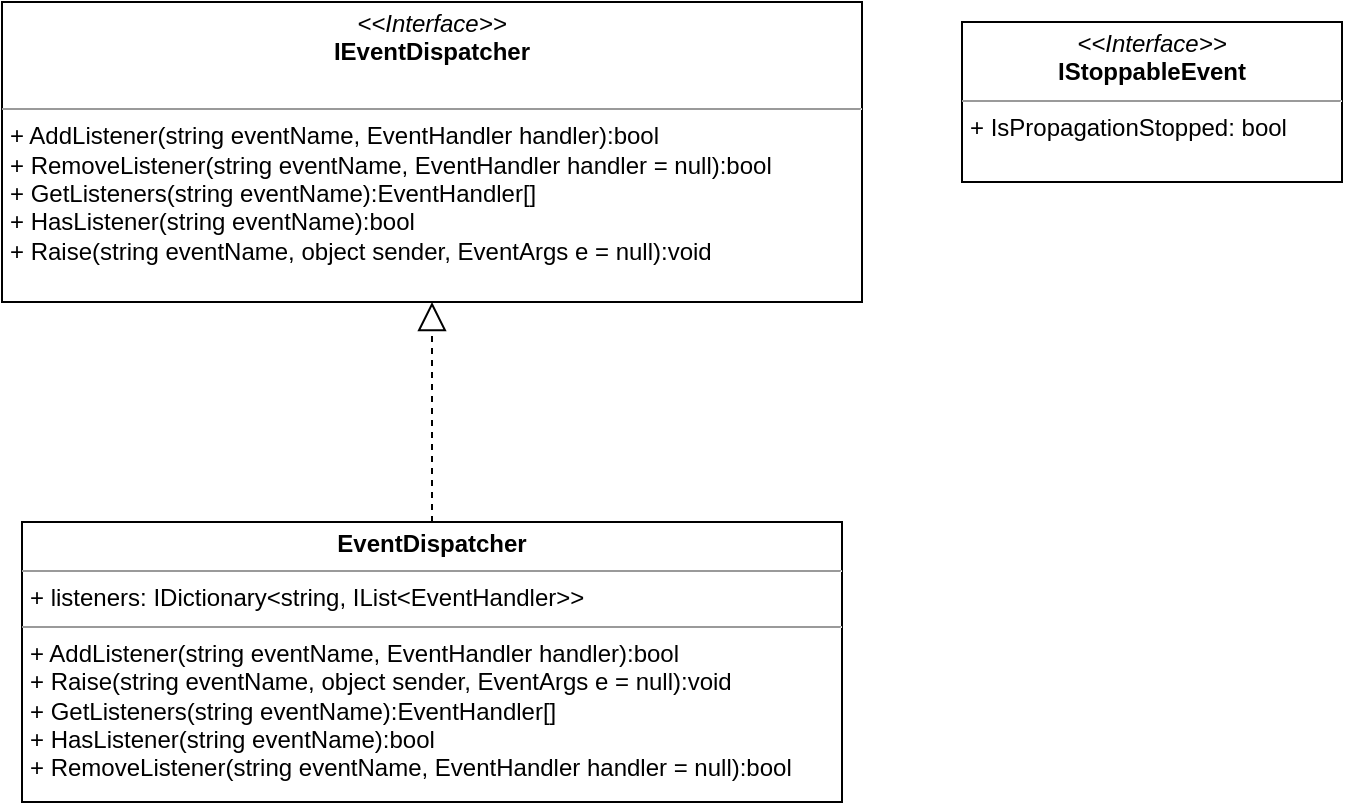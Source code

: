 <mxfile version="16.1.2" type="device"><diagram id="H92D6Wx6o8O4EQDOmnI8" name="事件系统架构图"><mxGraphModel dx="981" dy="612" grid="1" gridSize="10" guides="1" tooltips="1" connect="1" arrows="1" fold="1" page="1" pageScale="1" pageWidth="827" pageHeight="1169" math="0" shadow="0"><root><mxCell id="0"/><mxCell id="1" parent="0"/><mxCell id="4hee7QLofzGDbCXvuIRE-1" value="&lt;p style=&quot;margin: 0px ; margin-top: 4px ; text-align: center&quot;&gt;&lt;i&gt;&amp;lt;&amp;lt;Interface&amp;gt;&amp;gt;&lt;/i&gt;&lt;br&gt;&lt;b&gt;IEventDispatcher&lt;/b&gt;&lt;br&gt;&lt;/p&gt;&lt;p style=&quot;margin: 0px ; margin-left: 4px&quot;&gt;&lt;br&gt;&lt;/p&gt;&lt;hr size=&quot;1&quot;&gt;&lt;p style=&quot;margin: 0px ; margin-left: 4px&quot;&gt;+ AddListener(string eventName, EventHandler handler):bool&lt;br&gt;+&amp;nbsp;RemoveListener(string eventName, EventHandler handler = null):bool&lt;/p&gt;&lt;p style=&quot;margin: 0px ; margin-left: 4px&quot;&gt;+&amp;nbsp;GetListeners(string eventName):EventHandler[]&lt;/p&gt;&lt;p style=&quot;margin: 0px ; margin-left: 4px&quot;&gt;+&amp;nbsp;HasListener(string eventName):bool&lt;/p&gt;&lt;p style=&quot;margin: 0px ; margin-left: 4px&quot;&gt;+&amp;nbsp;Raise(string eventName, object sender, EventArgs e = null):void&lt;/p&gt;" style="verticalAlign=top;align=left;overflow=fill;fontSize=12;fontFamily=Helvetica;html=1;" vertex="1" parent="1"><mxGeometry x="140" y="210" width="430" height="150" as="geometry"/></mxCell><mxCell id="4hee7QLofzGDbCXvuIRE-2" value="&lt;p style=&quot;margin: 0px ; margin-top: 4px ; text-align: center&quot;&gt;&lt;b&gt;EventDispatcher&lt;/b&gt;&lt;br&gt;&lt;/p&gt;&lt;hr size=&quot;1&quot;&gt;&lt;p style=&quot;margin: 0px ; margin-left: 4px&quot;&gt;+ listeners: IDictionary&amp;lt;string, IList&amp;lt;EventHandler&amp;gt;&amp;gt;&lt;/p&gt;&lt;hr size=&quot;1&quot;&gt;&lt;p style=&quot;margin: 0px ; margin-left: 4px&quot;&gt;+ AddListener(string eventName, EventHandler handler):bool&lt;/p&gt;&lt;p style=&quot;margin: 0px ; margin-left: 4px&quot;&gt;+&amp;nbsp;Raise(string eventName, object sender, EventArgs e = null):void&lt;/p&gt;&lt;p style=&quot;margin: 0px ; margin-left: 4px&quot;&gt;+&amp;nbsp;GetListeners(string eventName):EventHandler[]&lt;/p&gt;&lt;p style=&quot;margin: 0px ; margin-left: 4px&quot;&gt;+&amp;nbsp;HasListener(string eventName):bool&lt;/p&gt;&lt;p style=&quot;margin: 0px ; margin-left: 4px&quot;&gt;+&amp;nbsp;RemoveListener(string eventName, EventHandler handler = null):bool&lt;/p&gt;" style="verticalAlign=top;align=left;overflow=fill;fontSize=12;fontFamily=Helvetica;html=1;" vertex="1" parent="1"><mxGeometry x="150" y="470" width="410" height="140" as="geometry"/></mxCell><mxCell id="4hee7QLofzGDbCXvuIRE-3" value="" style="endArrow=block;dashed=1;endFill=0;endSize=12;html=1;rounded=0;entryX=0.5;entryY=1;entryDx=0;entryDy=0;exitX=0.5;exitY=0;exitDx=0;exitDy=0;" edge="1" parent="1" source="4hee7QLofzGDbCXvuIRE-2" target="4hee7QLofzGDbCXvuIRE-1"><mxGeometry width="160" relative="1" as="geometry"><mxPoint x="250" y="440" as="sourcePoint"/><mxPoint x="410" y="440" as="targetPoint"/></mxGeometry></mxCell><mxCell id="4hee7QLofzGDbCXvuIRE-5" value="&lt;p style=&quot;margin: 0px ; margin-top: 4px ; text-align: center&quot;&gt;&lt;i&gt;&amp;lt;&amp;lt;Interface&amp;gt;&amp;gt;&lt;/i&gt;&lt;br&gt;&lt;b&gt;IStoppableEvent&lt;/b&gt;&lt;br&gt;&lt;/p&gt;&lt;hr size=&quot;1&quot;&gt;&lt;p style=&quot;margin: 0px ; margin-left: 4px&quot;&gt;+ IsPropagationStopped: bool&lt;br&gt;&lt;/p&gt;&lt;p style=&quot;margin: 0px ; margin-left: 4px&quot;&gt;&lt;br&gt;&lt;/p&gt;" style="verticalAlign=top;align=left;overflow=fill;fontSize=12;fontFamily=Helvetica;html=1;" vertex="1" parent="1"><mxGeometry x="620" y="220" width="190" height="80" as="geometry"/></mxCell></root></mxGraphModel></diagram></mxfile>